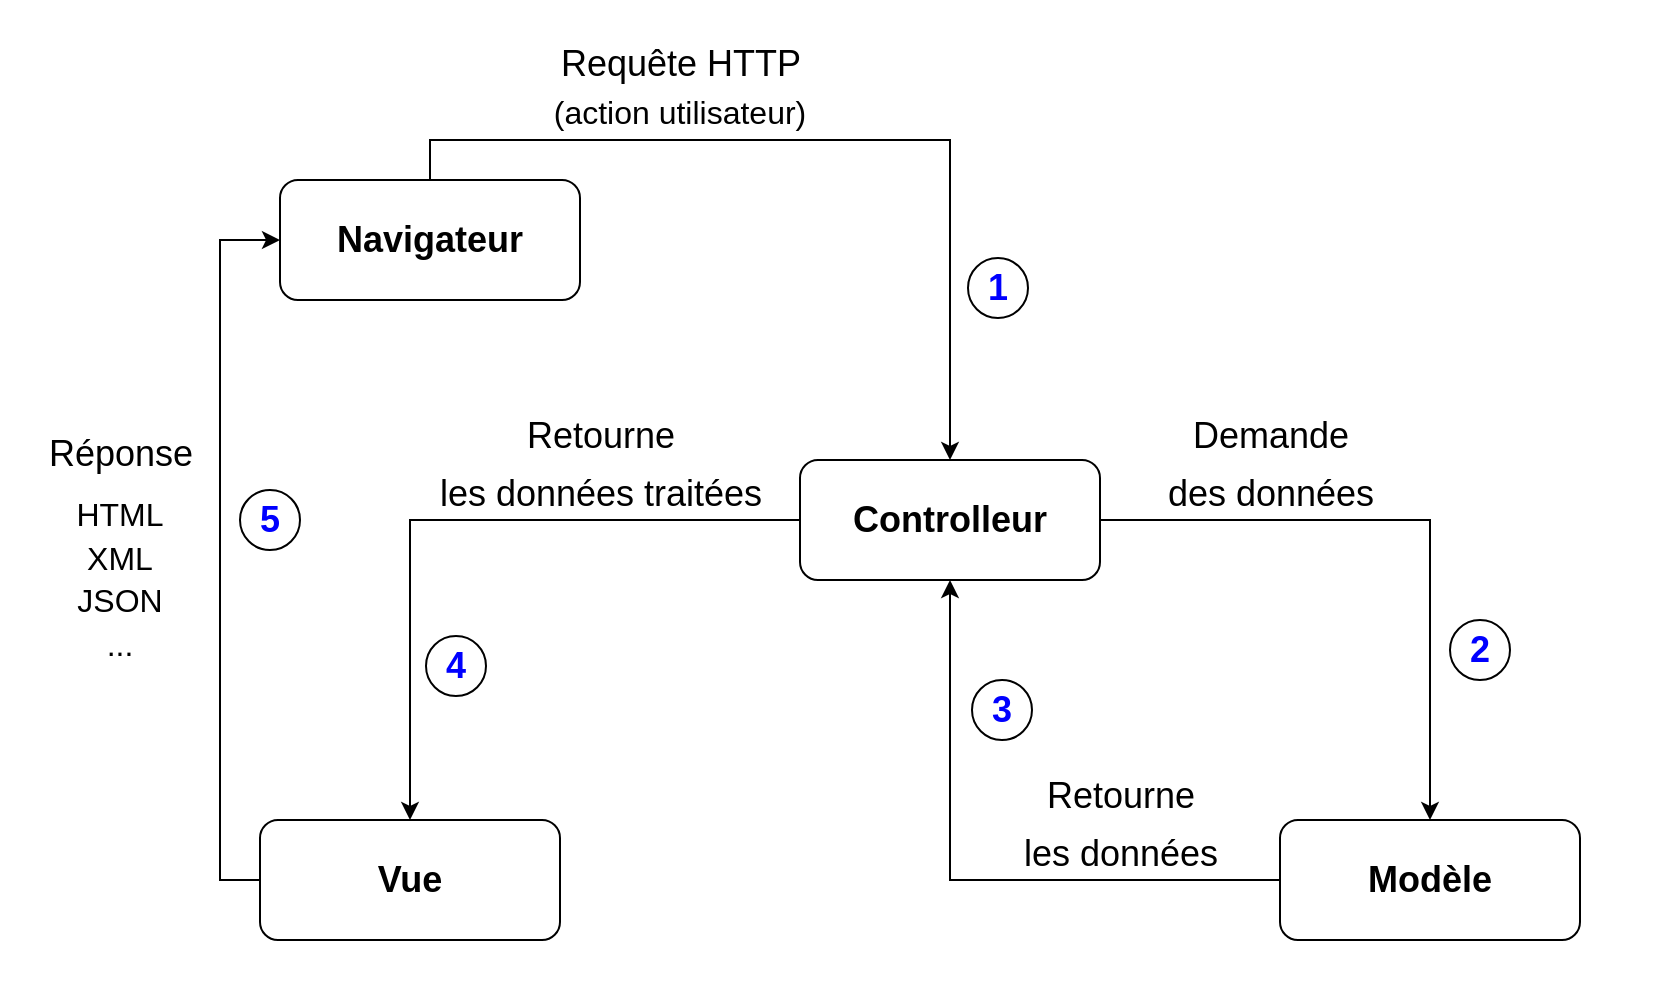 <mxfile version="26.0.10">
  <diagram id="zqiqeIqmS7KpD-wSqgL0" name="Page-1">
    <mxGraphModel dx="1939" dy="910" grid="1" gridSize="10" guides="1" tooltips="1" connect="1" arrows="1" fold="1" page="1" pageScale="1" pageWidth="827" pageHeight="1169" math="0" shadow="0">
      <root>
        <mxCell id="0" />
        <mxCell id="1" parent="0" />
        <mxCell id="XDgs3CGOougbLGq00Z3T-25" value="" style="rounded=0;whiteSpace=wrap;html=1;fontSize=16;strokeColor=none;" parent="1" vertex="1">
          <mxGeometry x="-90" y="20" width="830" height="500" as="geometry" />
        </mxCell>
        <mxCell id="f1ZjvtyvyRh0iq4FDvLp-1" style="edgeStyle=orthogonalEdgeStyle;rounded=0;orthogonalLoop=1;jettySize=auto;html=1;exitX=0.5;exitY=0;exitDx=0;exitDy=0;entryX=0.5;entryY=0;entryDx=0;entryDy=0;" edge="1" parent="1" source="XDgs3CGOougbLGq00Z3T-1" target="XDgs3CGOougbLGq00Z3T-2">
          <mxGeometry relative="1" as="geometry" />
        </mxCell>
        <mxCell id="XDgs3CGOougbLGq00Z3T-1" value="&lt;font style=&quot;font-size: 18px;&quot;&gt;&lt;b&gt;Navigateur&lt;/b&gt;&lt;/font&gt;" style="rounded=1;whiteSpace=wrap;html=1;" parent="1" vertex="1">
          <mxGeometry x="50" y="110" width="150" height="60" as="geometry" />
        </mxCell>
        <mxCell id="XDgs3CGOougbLGq00Z3T-12" style="edgeStyle=orthogonalEdgeStyle;rounded=0;orthogonalLoop=1;jettySize=auto;html=1;exitX=1;exitY=0.5;exitDx=0;exitDy=0;entryX=0.5;entryY=0;entryDx=0;entryDy=0;fontSize=18;" parent="1" source="XDgs3CGOougbLGq00Z3T-2" target="XDgs3CGOougbLGq00Z3T-5" edge="1">
          <mxGeometry relative="1" as="geometry" />
        </mxCell>
        <mxCell id="XDgs3CGOougbLGq00Z3T-18" style="edgeStyle=orthogonalEdgeStyle;rounded=0;orthogonalLoop=1;jettySize=auto;html=1;exitX=0;exitY=0.5;exitDx=0;exitDy=0;fontSize=18;" parent="1" source="XDgs3CGOougbLGq00Z3T-2" target="XDgs3CGOougbLGq00Z3T-6" edge="1">
          <mxGeometry relative="1" as="geometry" />
        </mxCell>
        <mxCell id="XDgs3CGOougbLGq00Z3T-2" value="&lt;b&gt;&lt;font style=&quot;font-size: 18px;&quot;&gt;Controlleur&lt;/font&gt;&lt;/b&gt;" style="rounded=1;whiteSpace=wrap;html=1;" parent="1" vertex="1">
          <mxGeometry x="310" y="250" width="150" height="60" as="geometry" />
        </mxCell>
        <mxCell id="XDgs3CGOougbLGq00Z3T-14" style="edgeStyle=orthogonalEdgeStyle;rounded=0;orthogonalLoop=1;jettySize=auto;html=1;exitX=0;exitY=0.5;exitDx=0;exitDy=0;entryX=0.5;entryY=1;entryDx=0;entryDy=0;fontSize=18;" parent="1" source="XDgs3CGOougbLGq00Z3T-5" target="XDgs3CGOougbLGq00Z3T-2" edge="1">
          <mxGeometry relative="1" as="geometry" />
        </mxCell>
        <mxCell id="XDgs3CGOougbLGq00Z3T-5" value="&lt;b&gt;&lt;font style=&quot;font-size: 18px;&quot;&gt;Modèle&lt;br&gt;&lt;/font&gt;&lt;/b&gt;" style="rounded=1;whiteSpace=wrap;html=1;" parent="1" vertex="1">
          <mxGeometry x="550" y="430" width="150" height="60" as="geometry" />
        </mxCell>
        <mxCell id="XDgs3CGOougbLGq00Z3T-20" style="edgeStyle=orthogonalEdgeStyle;rounded=0;orthogonalLoop=1;jettySize=auto;html=1;exitX=0;exitY=0.5;exitDx=0;exitDy=0;entryX=0;entryY=0.5;entryDx=0;entryDy=0;fontSize=18;" parent="1" source="XDgs3CGOougbLGq00Z3T-6" target="XDgs3CGOougbLGq00Z3T-1" edge="1">
          <mxGeometry relative="1" as="geometry" />
        </mxCell>
        <mxCell id="XDgs3CGOougbLGq00Z3T-6" value="&lt;b&gt;&lt;font style=&quot;font-size: 18px;&quot;&gt;Vue&lt;br&gt;&lt;/font&gt;&lt;/b&gt;" style="rounded=1;whiteSpace=wrap;html=1;" parent="1" vertex="1">
          <mxGeometry x="40" y="430" width="150" height="60" as="geometry" />
        </mxCell>
        <mxCell id="XDgs3CGOougbLGq00Z3T-10" value="&lt;font style=&quot;font-size: 18px; font-weight: normal;&quot;&gt;Requête HTTP&lt;br&gt;&lt;/font&gt;" style="text;strokeColor=none;fillColor=none;html=1;fontSize=24;fontStyle=1;verticalAlign=middle;align=center;" parent="1" vertex="1">
          <mxGeometry x="200" y="30" width="100" height="40" as="geometry" />
        </mxCell>
        <mxCell id="XDgs3CGOougbLGq00Z3T-13" value="&lt;font style=&quot;font-size: 18px; font-weight: normal;&quot;&gt;Retourne&lt;br&gt;les données&lt;/font&gt;" style="text;strokeColor=none;fillColor=none;html=1;fontSize=24;fontStyle=1;verticalAlign=middle;align=center;" parent="1" vertex="1">
          <mxGeometry x="420" y="410" width="100" height="40" as="geometry" />
        </mxCell>
        <mxCell id="XDgs3CGOougbLGq00Z3T-15" value="&lt;font style=&quot;font-size: 18px; font-weight: normal;&quot;&gt;Demande &lt;br&gt;des données&lt;/font&gt;" style="text;strokeColor=none;fillColor=none;html=1;fontSize=24;fontStyle=1;verticalAlign=middle;align=center;" parent="1" vertex="1">
          <mxGeometry x="470" y="230" width="150" height="40" as="geometry" />
        </mxCell>
        <mxCell id="XDgs3CGOougbLGq00Z3T-19" value="&lt;font style=&quot;font-size: 18px; font-weight: normal;&quot;&gt;Retourne&lt;br&gt;les données traitées&lt;/font&gt;" style="text;strokeColor=none;fillColor=none;html=1;fontSize=24;fontStyle=1;verticalAlign=middle;align=center;" parent="1" vertex="1">
          <mxGeometry x="160" y="230" width="100" height="40" as="geometry" />
        </mxCell>
        <mxCell id="XDgs3CGOougbLGq00Z3T-21" value="&lt;span style=&quot;font-size: 18px; font-weight: 400;&quot;&gt;Réponse&lt;br&gt;&lt;/span&gt;" style="text;strokeColor=none;fillColor=none;html=1;fontSize=24;fontStyle=1;verticalAlign=middle;align=center;" parent="1" vertex="1">
          <mxGeometry x="-80" y="220" width="100" height="50" as="geometry" />
        </mxCell>
        <mxCell id="XDgs3CGOougbLGq00Z3T-22" value="&lt;font style=&quot;font-size: 16px;&quot;&gt;&lt;span style=&quot;color: rgb(0, 0, 0); font-family: Helvetica; font-style: normal; font-variant-ligatures: normal; font-variant-caps: normal; font-weight: 400; letter-spacing: normal; orphans: 2; text-indent: 0px; text-transform: none; widows: 2; word-spacing: 0px; -webkit-text-stroke-width: 0px; text-decoration-thickness: initial; text-decoration-style: initial; text-decoration-color: initial; float: none; display: inline !important;&quot;&gt;HTML&lt;/span&gt;&lt;br style=&quot;color: rgb(0, 0, 0); font-family: Helvetica; font-style: normal; font-variant-ligatures: normal; font-variant-caps: normal; font-weight: 400; letter-spacing: normal; orphans: 2; text-indent: 0px; text-transform: none; widows: 2; word-spacing: 0px; -webkit-text-stroke-width: 0px; text-decoration-thickness: initial; text-decoration-style: initial; text-decoration-color: initial;&quot;&gt;&lt;span style=&quot;color: rgb(0, 0, 0); font-family: Helvetica; font-style: normal; font-variant-ligatures: normal; font-variant-caps: normal; font-weight: 400; letter-spacing: normal; orphans: 2; text-indent: 0px; text-transform: none; widows: 2; word-spacing: 0px; -webkit-text-stroke-width: 0px; text-decoration-thickness: initial; text-decoration-style: initial; text-decoration-color: initial; float: none; display: inline !important;&quot;&gt;XML&lt;/span&gt;&lt;br style=&quot;color: rgb(0, 0, 0); font-family: Helvetica; font-style: normal; font-variant-ligatures: normal; font-variant-caps: normal; font-weight: 400; letter-spacing: normal; orphans: 2; text-indent: 0px; text-transform: none; widows: 2; word-spacing: 0px; -webkit-text-stroke-width: 0px; text-decoration-thickness: initial; text-decoration-style: initial; text-decoration-color: initial;&quot;&gt;&lt;span style=&quot;color: rgb(0, 0, 0); font-family: Helvetica; font-style: normal; font-variant-ligatures: normal; font-variant-caps: normal; font-weight: 400; letter-spacing: normal; orphans: 2; text-indent: 0px; text-transform: none; widows: 2; word-spacing: 0px; -webkit-text-stroke-width: 0px; text-decoration-thickness: initial; text-decoration-style: initial; text-decoration-color: initial; float: none; display: inline !important;&quot;&gt;JSON&lt;/span&gt;&lt;br style=&quot;color: rgb(0, 0, 0); font-family: Helvetica; font-style: normal; font-variant-ligatures: normal; font-variant-caps: normal; font-weight: 400; letter-spacing: normal; orphans: 2; text-indent: 0px; text-transform: none; widows: 2; word-spacing: 0px; -webkit-text-stroke-width: 0px; text-decoration-thickness: initial; text-decoration-style: initial; text-decoration-color: initial;&quot;&gt;&lt;span style=&quot;color: rgb(0, 0, 0); font-family: Helvetica; font-style: normal; font-variant-ligatures: normal; font-variant-caps: normal; font-weight: 400; letter-spacing: normal; orphans: 2; text-indent: 0px; text-transform: none; widows: 2; word-spacing: 0px; -webkit-text-stroke-width: 0px; text-decoration-thickness: initial; text-decoration-style: initial; text-decoration-color: initial; float: none; display: inline !important;&quot;&gt;...&lt;/span&gt;&lt;/font&gt;" style="text;whiteSpace=wrap;html=1;fontSize=18;align=center;" parent="1" vertex="1">
          <mxGeometry x="-70" y="260" width="80" height="110" as="geometry" />
        </mxCell>
        <mxCell id="XDgs3CGOougbLGq00Z3T-23" value="&lt;span style=&quot;color: rgb(0, 0, 0); font-family: Helvetica; font-style: normal; font-variant-ligatures: normal; font-variant-caps: normal; font-weight: 400; letter-spacing: normal; orphans: 2; text-indent: 0px; text-transform: none; widows: 2; word-spacing: 0px; -webkit-text-stroke-width: 0px; text-decoration-thickness: initial; text-decoration-style: initial; text-decoration-color: initial; float: none; display: inline !important;&quot;&gt;(action utilisateur)&lt;/span&gt;" style="text;whiteSpace=wrap;html=1;fontSize=16;align=center;" parent="1" vertex="1">
          <mxGeometry x="165" y="60" width="170" height="30" as="geometry" />
        </mxCell>
        <mxCell id="f1ZjvtyvyRh0iq4FDvLp-3" value="&lt;b&gt;&lt;font style=&quot;font-size: 18px; color: rgb(0, 0, 255);&quot;&gt;1&lt;/font&gt;&lt;/b&gt;" style="ellipse;whiteSpace=wrap;html=1;aspect=fixed;" vertex="1" parent="1">
          <mxGeometry x="394" y="149" width="30" height="30" as="geometry" />
        </mxCell>
        <mxCell id="f1ZjvtyvyRh0iq4FDvLp-4" value="&lt;b&gt;&lt;font style=&quot;font-size: 18px; color: rgb(0, 0, 255);&quot;&gt;2&lt;/font&gt;&lt;/b&gt;" style="ellipse;whiteSpace=wrap;html=1;aspect=fixed;" vertex="1" parent="1">
          <mxGeometry x="635" y="330" width="30" height="30" as="geometry" />
        </mxCell>
        <mxCell id="f1ZjvtyvyRh0iq4FDvLp-5" value="&lt;b&gt;&lt;font style=&quot;font-size: 18px; color: rgb(0, 0, 255);&quot;&gt;3&lt;/font&gt;&lt;/b&gt;" style="ellipse;whiteSpace=wrap;html=1;aspect=fixed;" vertex="1" parent="1">
          <mxGeometry x="396" y="360" width="30" height="30" as="geometry" />
        </mxCell>
        <mxCell id="f1ZjvtyvyRh0iq4FDvLp-6" value="&lt;b&gt;&lt;font style=&quot;font-size: 18px; color: rgb(0, 0, 255);&quot;&gt;4&lt;/font&gt;&lt;/b&gt;" style="ellipse;whiteSpace=wrap;html=1;aspect=fixed;" vertex="1" parent="1">
          <mxGeometry x="123" y="338" width="30" height="30" as="geometry" />
        </mxCell>
        <mxCell id="f1ZjvtyvyRh0iq4FDvLp-7" value="&lt;b&gt;&lt;font style=&quot;font-size: 18px; color: rgb(0, 0, 255);&quot;&gt;5&lt;/font&gt;&lt;/b&gt;" style="ellipse;whiteSpace=wrap;html=1;aspect=fixed;" vertex="1" parent="1">
          <mxGeometry x="30" y="265" width="30" height="30" as="geometry" />
        </mxCell>
      </root>
    </mxGraphModel>
  </diagram>
</mxfile>
